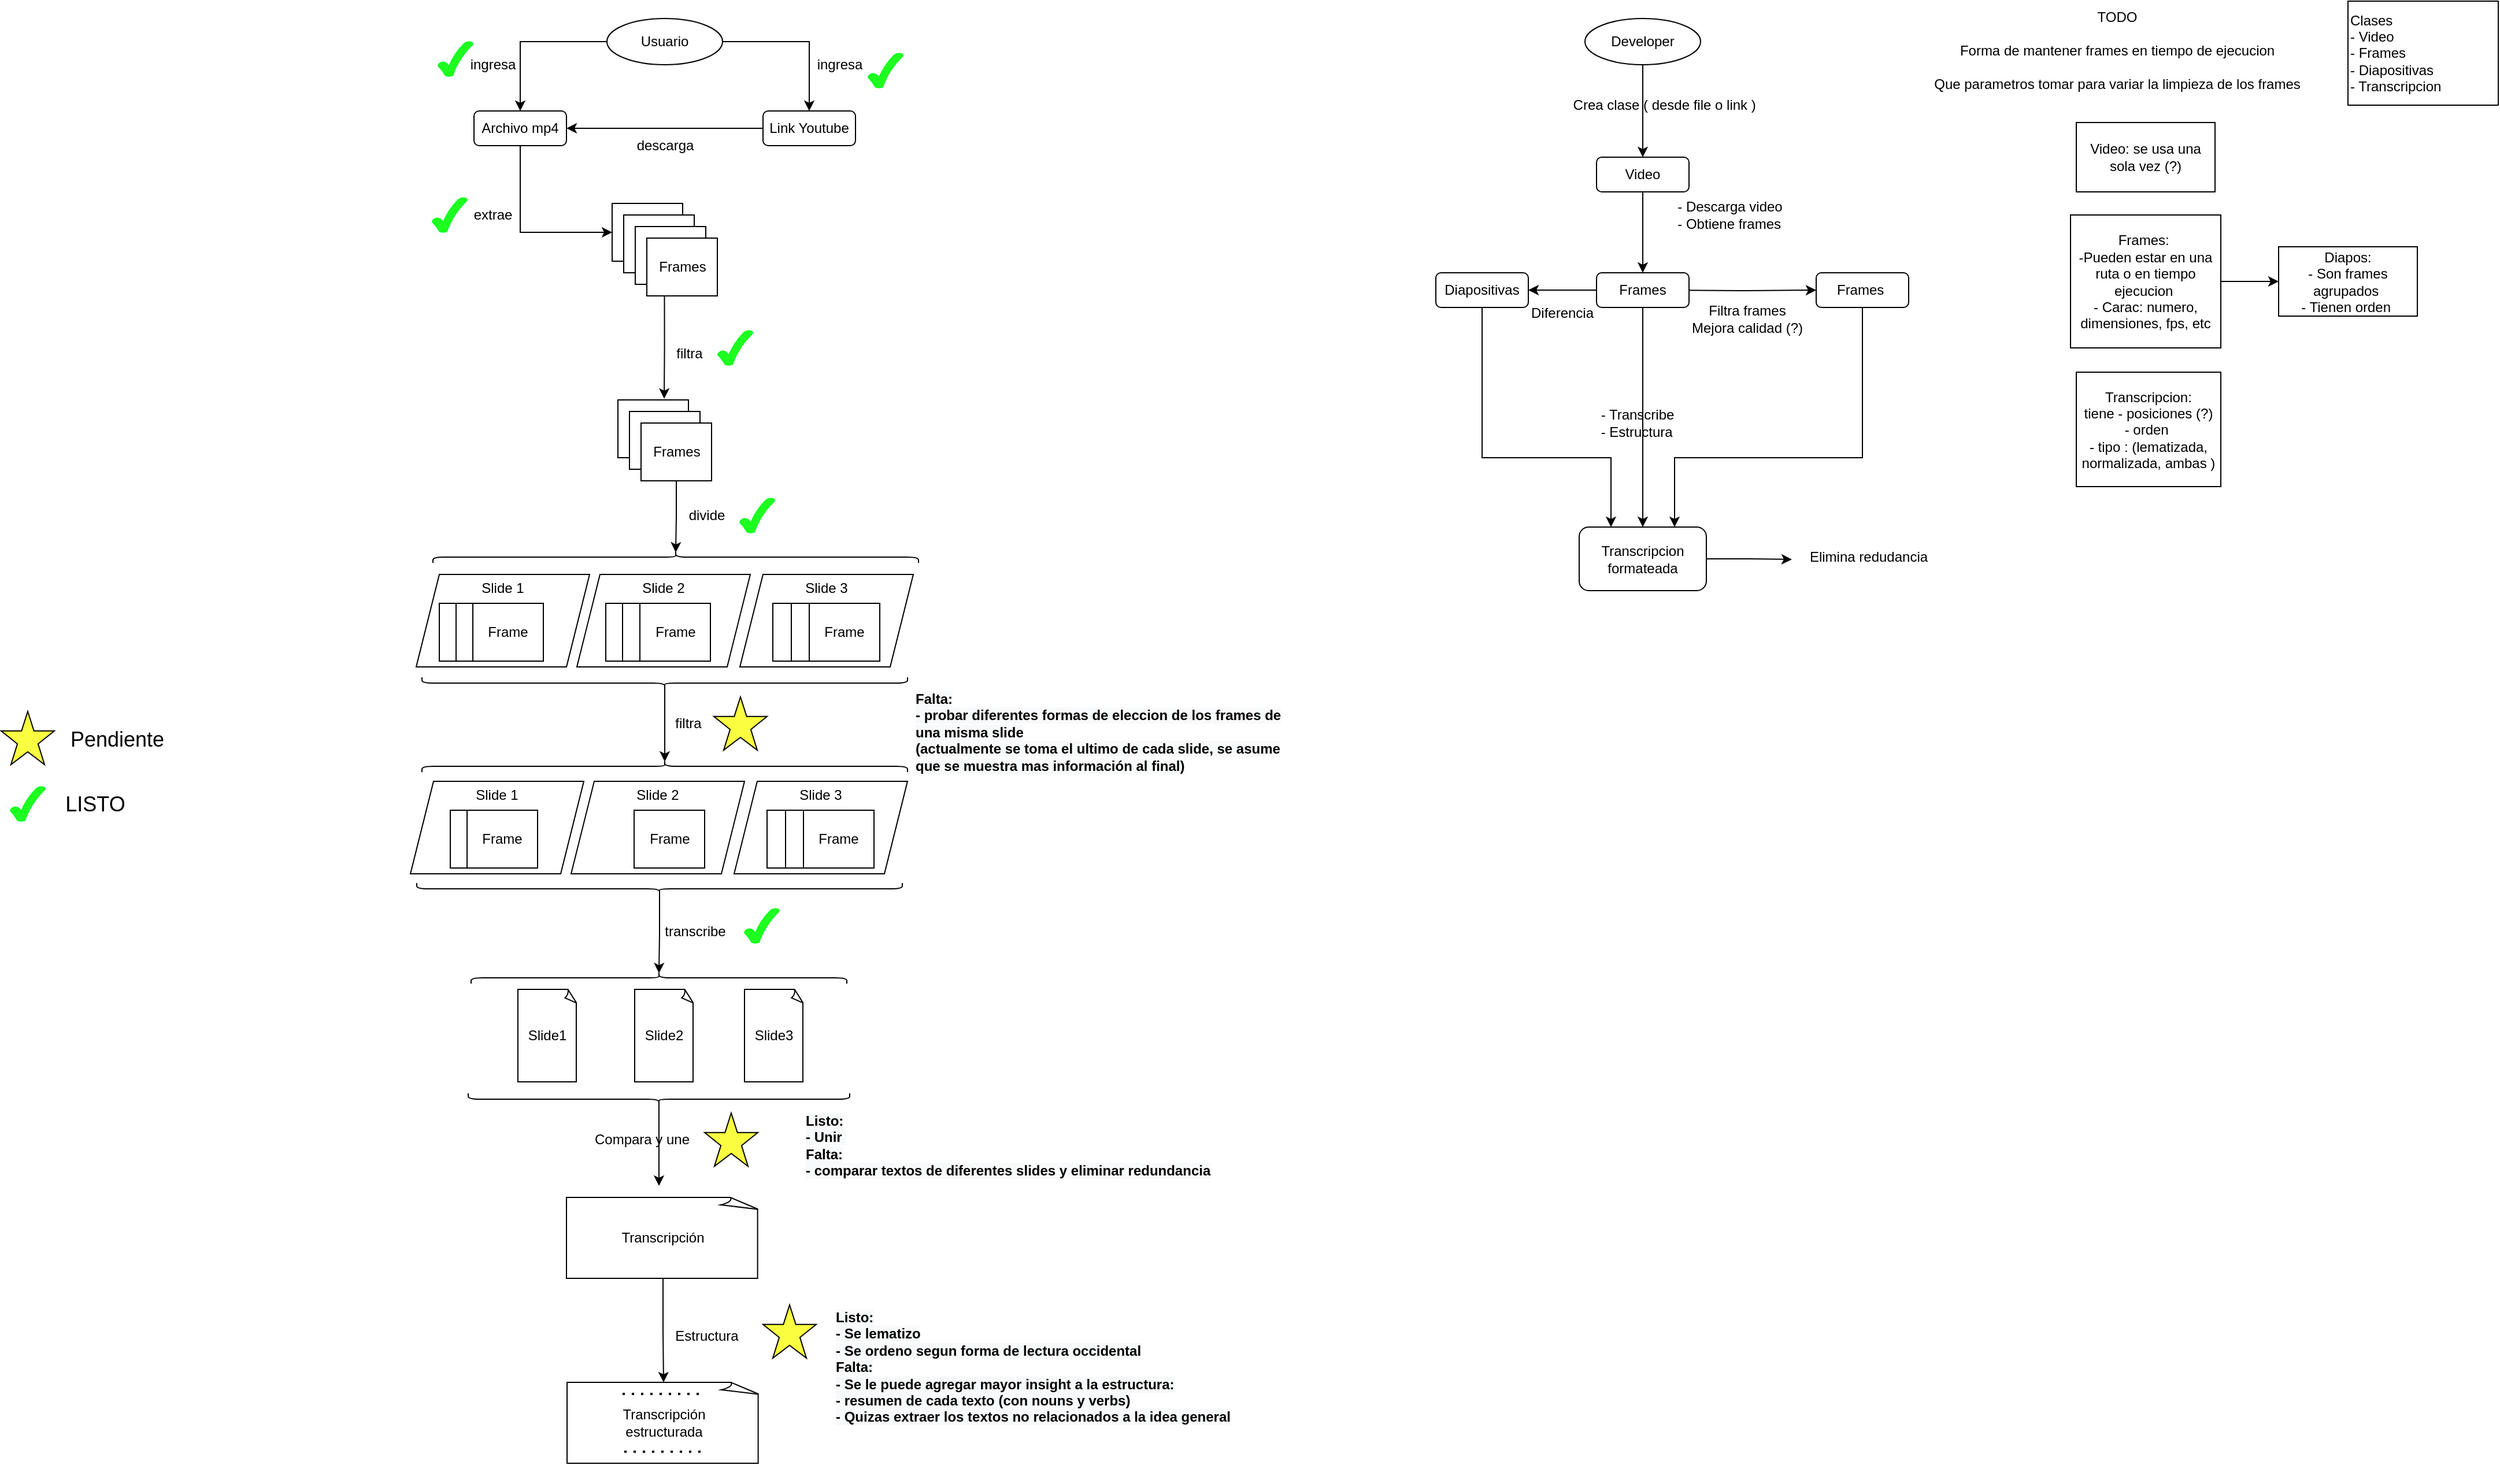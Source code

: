 <mxfile version="20.0.4" type="device"><diagram id="lY2L8Dqwt6Sw2qWBHbSJ" name="Page-1"><mxGraphModel dx="2489" dy="800" grid="1" gridSize="10" guides="1" tooltips="1" connect="1" arrows="1" fold="1" page="1" pageScale="1" pageWidth="827" pageHeight="1169" math="0" shadow="0"><root><mxCell id="0"/><mxCell id="1" parent="0"/><mxCell id="CsPThCFBbrG695YboE_L-19" style="edgeStyle=orthogonalEdgeStyle;rounded=0;orthogonalLoop=1;jettySize=auto;html=1;exitX=0.5;exitY=1;exitDx=0;exitDy=0;entryX=0;entryY=0.5;entryDx=0;entryDy=0;" parent="1" source="CsPThCFBbrG695YboE_L-2" target="CsPThCFBbrG695YboE_L-11" edge="1"><mxGeometry relative="1" as="geometry"/></mxCell><mxCell id="CsPThCFBbrG695YboE_L-2" value="Archivo mp4" style="rounded=1;whiteSpace=wrap;html=1;" parent="1" vertex="1"><mxGeometry x="-161" y="110" width="80" height="30" as="geometry"/></mxCell><mxCell id="CsPThCFBbrG695YboE_L-7" style="edgeStyle=orthogonalEdgeStyle;rounded=0;orthogonalLoop=1;jettySize=auto;html=1;exitX=0;exitY=0.5;exitDx=0;exitDy=0;entryX=1;entryY=0.5;entryDx=0;entryDy=0;" parent="1" source="CsPThCFBbrG695YboE_L-3" target="CsPThCFBbrG695YboE_L-2" edge="1"><mxGeometry relative="1" as="geometry"/></mxCell><mxCell id="CsPThCFBbrG695YboE_L-3" value="Link Youtube" style="rounded=1;whiteSpace=wrap;html=1;" parent="1" vertex="1"><mxGeometry x="89" y="110" width="80" height="30" as="geometry"/></mxCell><mxCell id="CsPThCFBbrG695YboE_L-5" style="edgeStyle=orthogonalEdgeStyle;rounded=0;orthogonalLoop=1;jettySize=auto;html=1;exitX=0;exitY=0.5;exitDx=0;exitDy=0;entryX=0.5;entryY=0;entryDx=0;entryDy=0;" parent="1" source="CsPThCFBbrG695YboE_L-4" target="CsPThCFBbrG695YboE_L-2" edge="1"><mxGeometry relative="1" as="geometry"/></mxCell><mxCell id="CsPThCFBbrG695YboE_L-6" style="edgeStyle=orthogonalEdgeStyle;rounded=0;orthogonalLoop=1;jettySize=auto;html=1;exitX=1;exitY=0.5;exitDx=0;exitDy=0;entryX=0.5;entryY=0;entryDx=0;entryDy=0;" parent="1" source="CsPThCFBbrG695YboE_L-4" target="CsPThCFBbrG695YboE_L-3" edge="1"><mxGeometry relative="1" as="geometry"/></mxCell><mxCell id="CsPThCFBbrG695YboE_L-4" value="Usuario" style="ellipse;whiteSpace=wrap;html=1;" parent="1" vertex="1"><mxGeometry x="-46" y="30" width="100" height="40" as="geometry"/></mxCell><mxCell id="CsPThCFBbrG695YboE_L-8" value="descarga" style="text;html=1;align=center;verticalAlign=middle;resizable=0;points=[];autosize=1;strokeColor=none;fillColor=none;" parent="1" vertex="1"><mxGeometry x="-26" y="130" width="60" height="20" as="geometry"/></mxCell><mxCell id="CsPThCFBbrG695YboE_L-9" value="ingresa" style="text;html=1;align=center;verticalAlign=middle;resizable=0;points=[];autosize=1;strokeColor=none;fillColor=none;" parent="1" vertex="1"><mxGeometry x="-170" y="60" width="50" height="20" as="geometry"/></mxCell><mxCell id="CsPThCFBbrG695YboE_L-10" value="ingresa" style="text;html=1;align=center;verticalAlign=middle;resizable=0;points=[];autosize=1;strokeColor=none;fillColor=none;" parent="1" vertex="1"><mxGeometry x="130" y="60" width="50" height="20" as="geometry"/></mxCell><mxCell id="CsPThCFBbrG695YboE_L-11" value="Frames" style="rounded=0;whiteSpace=wrap;html=1;" parent="1" vertex="1"><mxGeometry x="-41.5" y="190" width="61" height="50" as="geometry"/></mxCell><mxCell id="CsPThCFBbrG695YboE_L-16" value="Frames" style="rounded=0;whiteSpace=wrap;html=1;" parent="1" vertex="1"><mxGeometry x="-31.5" y="200" width="61" height="50" as="geometry"/></mxCell><mxCell id="CsPThCFBbrG695YboE_L-17" value="Frames" style="rounded=0;whiteSpace=wrap;html=1;" parent="1" vertex="1"><mxGeometry x="-21.5" y="210" width="61" height="50" as="geometry"/></mxCell><mxCell id="CsPThCFBbrG695YboE_L-27" style="edgeStyle=orthogonalEdgeStyle;rounded=0;orthogonalLoop=1;jettySize=auto;html=1;exitX=0.25;exitY=1;exitDx=0;exitDy=0;entryX=0.656;entryY=-0.02;entryDx=0;entryDy=0;entryPerimeter=0;" parent="1" source="CsPThCFBbrG695YboE_L-18" target="CsPThCFBbrG695YboE_L-22" edge="1"><mxGeometry relative="1" as="geometry"/></mxCell><mxCell id="CsPThCFBbrG695YboE_L-18" value="Frames" style="rounded=0;whiteSpace=wrap;html=1;" parent="1" vertex="1"><mxGeometry x="-11.5" y="220" width="61" height="50" as="geometry"/></mxCell><mxCell id="CsPThCFBbrG695YboE_L-20" value="extrae" style="text;html=1;align=center;verticalAlign=middle;resizable=0;points=[];autosize=1;strokeColor=none;fillColor=none;" parent="1" vertex="1"><mxGeometry x="-170" y="190" width="50" height="20" as="geometry"/></mxCell><mxCell id="CsPThCFBbrG695YboE_L-22" value="Frames" style="rounded=0;whiteSpace=wrap;html=1;" parent="1" vertex="1"><mxGeometry x="-36.5" y="360" width="61" height="50" as="geometry"/></mxCell><mxCell id="CsPThCFBbrG695YboE_L-23" value="Frames" style="rounded=0;whiteSpace=wrap;html=1;" parent="1" vertex="1"><mxGeometry x="-26.5" y="370" width="61" height="50" as="geometry"/></mxCell><mxCell id="CsPThCFBbrG695YboE_L-49" style="edgeStyle=orthogonalEdgeStyle;rounded=0;orthogonalLoop=1;jettySize=auto;html=1;exitX=0.5;exitY=1;exitDx=0;exitDy=0;entryX=0.1;entryY=0.5;entryDx=0;entryDy=0;entryPerimeter=0;" parent="1" source="CsPThCFBbrG695YboE_L-24" target="CsPThCFBbrG695YboE_L-48" edge="1"><mxGeometry relative="1" as="geometry"/></mxCell><mxCell id="CsPThCFBbrG695YboE_L-24" value="Frames" style="rounded=0;whiteSpace=wrap;html=1;" parent="1" vertex="1"><mxGeometry x="-16.5" y="380" width="61" height="50" as="geometry"/></mxCell><mxCell id="CsPThCFBbrG695YboE_L-28" value="filtra" style="text;html=1;align=center;verticalAlign=middle;resizable=0;points=[];autosize=1;strokeColor=none;fillColor=none;" parent="1" vertex="1"><mxGeometry x="4.5" y="310" width="40" height="20" as="geometry"/></mxCell><mxCell id="CsPThCFBbrG695YboE_L-36" value="Slide 1&lt;br&gt;&lt;br&gt;&lt;br&gt;&lt;br&gt;&lt;br&gt;" style="shape=parallelogram;perimeter=parallelogramPerimeter;whiteSpace=wrap;html=1;fixedSize=1;" parent="1" vertex="1"><mxGeometry x="-211" y="511" width="150" height="80" as="geometry"/></mxCell><mxCell id="CsPThCFBbrG695YboE_L-37" value="Frame" style="rounded=0;whiteSpace=wrap;html=1;" parent="1" vertex="1"><mxGeometry x="-191" y="536" width="61" height="50" as="geometry"/></mxCell><mxCell id="CsPThCFBbrG695YboE_L-38" value="&lt;span&gt;Slide 2&lt;br&gt;&lt;br&gt;&lt;br&gt;&lt;br&gt;&lt;br&gt;&lt;/span&gt;" style="shape=parallelogram;perimeter=parallelogramPerimeter;whiteSpace=wrap;html=1;fixedSize=1;" parent="1" vertex="1"><mxGeometry x="-72" y="511" width="150" height="80" as="geometry"/></mxCell><mxCell id="CsPThCFBbrG695YboE_L-39" value="&lt;span&gt;Slide 3&lt;br&gt;&lt;/span&gt;&lt;br&gt;~&lt;br&gt;&lt;br&gt;&lt;br&gt;" style="shape=parallelogram;perimeter=parallelogramPerimeter;whiteSpace=wrap;html=1;fixedSize=1;" parent="1" vertex="1"><mxGeometry x="69" y="511" width="150" height="80" as="geometry"/></mxCell><mxCell id="CsPThCFBbrG695YboE_L-40" value="Frame" style="rounded=0;whiteSpace=wrap;html=1;" parent="1" vertex="1"><mxGeometry x="-176.5" y="536" width="61" height="50" as="geometry"/></mxCell><mxCell id="CsPThCFBbrG695YboE_L-41" value="Frame" style="rounded=0;whiteSpace=wrap;html=1;" parent="1" vertex="1"><mxGeometry x="-162" y="536" width="61" height="50" as="geometry"/></mxCell><mxCell id="CsPThCFBbrG695YboE_L-42" value="Frame" style="rounded=0;whiteSpace=wrap;html=1;" parent="1" vertex="1"><mxGeometry x="-47" y="536" width="61" height="50" as="geometry"/></mxCell><mxCell id="CsPThCFBbrG695YboE_L-43" value="Frame" style="rounded=0;whiteSpace=wrap;html=1;" parent="1" vertex="1"><mxGeometry x="-32.5" y="536" width="61" height="50" as="geometry"/></mxCell><mxCell id="CsPThCFBbrG695YboE_L-44" value="Frame" style="rounded=0;whiteSpace=wrap;html=1;" parent="1" vertex="1"><mxGeometry x="-17.5" y="536" width="61" height="50" as="geometry"/></mxCell><mxCell id="CsPThCFBbrG695YboE_L-45" value="&lt;br&gt;" style="rounded=0;whiteSpace=wrap;html=1;" parent="1" vertex="1"><mxGeometry x="97.5" y="536" width="61" height="50" as="geometry"/></mxCell><mxCell id="CsPThCFBbrG695YboE_L-46" value="" style="rounded=0;whiteSpace=wrap;html=1;" parent="1" vertex="1"><mxGeometry x="113.5" y="536" width="61" height="50" as="geometry"/></mxCell><mxCell id="CsPThCFBbrG695YboE_L-47" value="Frame" style="rounded=0;whiteSpace=wrap;html=1;" parent="1" vertex="1"><mxGeometry x="129" y="536" width="61" height="50" as="geometry"/></mxCell><mxCell id="CsPThCFBbrG695YboE_L-48" value="" style="shape=curlyBracket;whiteSpace=wrap;html=1;rounded=1;rotation=90;" parent="1" vertex="1"><mxGeometry x="8.5" y="286" width="10" height="420" as="geometry"/></mxCell><mxCell id="CsPThCFBbrG695YboE_L-50" value="divide" style="text;html=1;align=center;verticalAlign=middle;resizable=0;points=[];autosize=1;strokeColor=none;fillColor=none;" parent="1" vertex="1"><mxGeometry x="15" y="450" width="50" height="20" as="geometry"/></mxCell><mxCell id="CsPThCFBbrG695YboE_L-52" value="Slide 1&lt;br&gt;&lt;br&gt;&lt;br&gt;&lt;br&gt;&lt;br&gt;" style="shape=parallelogram;perimeter=parallelogramPerimeter;whiteSpace=wrap;html=1;fixedSize=1;" parent="1" vertex="1"><mxGeometry x="-216" y="690" width="150" height="80" as="geometry"/></mxCell><mxCell id="CsPThCFBbrG695YboE_L-54" value="&lt;span&gt;Slide 2&lt;br&gt;&lt;br&gt;&lt;br&gt;&lt;br&gt;&lt;br&gt;&lt;/span&gt;" style="shape=parallelogram;perimeter=parallelogramPerimeter;whiteSpace=wrap;html=1;fixedSize=1;" parent="1" vertex="1"><mxGeometry x="-77" y="690" width="150" height="80" as="geometry"/></mxCell><mxCell id="CsPThCFBbrG695YboE_L-55" value="&lt;span&gt;Slide 3&lt;br&gt;&lt;/span&gt;&lt;br&gt;~&lt;br&gt;&lt;br&gt;&lt;br&gt;" style="shape=parallelogram;perimeter=parallelogramPerimeter;whiteSpace=wrap;html=1;fixedSize=1;" parent="1" vertex="1"><mxGeometry x="64" y="690" width="150" height="80" as="geometry"/></mxCell><mxCell id="CsPThCFBbrG695YboE_L-56" value="Frame" style="rounded=0;whiteSpace=wrap;html=1;" parent="1" vertex="1"><mxGeometry x="-181.5" y="715" width="61" height="50" as="geometry"/></mxCell><mxCell id="CsPThCFBbrG695YboE_L-57" value="Frame" style="rounded=0;whiteSpace=wrap;html=1;" parent="1" vertex="1"><mxGeometry x="-167" y="715" width="61" height="50" as="geometry"/></mxCell><mxCell id="CsPThCFBbrG695YboE_L-60" value="Frame" style="rounded=0;whiteSpace=wrap;html=1;" parent="1" vertex="1"><mxGeometry x="-22.5" y="715" width="61" height="50" as="geometry"/></mxCell><mxCell id="CsPThCFBbrG695YboE_L-61" value="&lt;br&gt;" style="rounded=0;whiteSpace=wrap;html=1;" parent="1" vertex="1"><mxGeometry x="92.5" y="715" width="61" height="50" as="geometry"/></mxCell><mxCell id="CsPThCFBbrG695YboE_L-62" value="" style="rounded=0;whiteSpace=wrap;html=1;" parent="1" vertex="1"><mxGeometry x="108.5" y="715" width="61" height="50" as="geometry"/></mxCell><mxCell id="CsPThCFBbrG695YboE_L-63" value="Frame" style="rounded=0;whiteSpace=wrap;html=1;" parent="1" vertex="1"><mxGeometry x="124" y="715" width="61" height="50" as="geometry"/></mxCell><mxCell id="CsPThCFBbrG695YboE_L-64" value="" style="shape=curlyBracket;whiteSpace=wrap;html=1;rounded=1;rotation=90;" parent="1" vertex="1"><mxGeometry x="-1" y="467" width="10" height="420" as="geometry"/></mxCell><mxCell id="CsPThCFBbrG695YboE_L-67" style="edgeStyle=orthogonalEdgeStyle;rounded=0;orthogonalLoop=1;jettySize=auto;html=1;exitX=0.1;exitY=0.5;exitDx=0;exitDy=0;exitPerimeter=0;entryX=0.1;entryY=0.5;entryDx=0;entryDy=0;entryPerimeter=0;" parent="1" source="CsPThCFBbrG695YboE_L-65" target="CsPThCFBbrG695YboE_L-64" edge="1"><mxGeometry relative="1" as="geometry"/></mxCell><mxCell id="CsPThCFBbrG695YboE_L-65" value="" style="shape=curlyBracket;whiteSpace=wrap;html=1;rounded=1;rotation=-90;" parent="1" vertex="1"><mxGeometry x="-1" y="395" width="10" height="420" as="geometry"/></mxCell><mxCell id="CsPThCFBbrG695YboE_L-71" value="&lt;span style=&quot;color: rgba(0 , 0 , 0 , 0) ; font-family: monospace ; font-size: 0px&quot;&gt;%3CmxGraphModel%3E%3Croot%3E%3CmxCell%20id%3D%220%22%2F%3E%3CmxCell%20id%3D%221%22%20parent%3D%220%22%2F%3E%3CmxCell%20id%3D%222%22%20value%3D%22filtrar%22%20style%3D%22text%3Bhtml%3D1%3Balign%3Dcenter%3BverticalAlign%3Dmiddle%3Bresizable%3D0%3Bpoints%3D%5B%5D%3Bautosize%3D1%3BstrokeColor%3Dnone%3BfillColor%3Dnone%3B%22%20vertex%3D%221%22%20parent%3D%221%22%3E%3CmxGeometry%20x%3D%22414.5%22%20y%3D%22290%22%20width%3D%2240%22%20height%3D%2220%22%20as%3D%22geometry%22%2F%3E%3C%2FmxCell%3E%3C%2Froot%3E%3C%2FmxGraphModel%3E&lt;/span&gt;" style="text;html=1;align=center;verticalAlign=middle;resizable=0;points=[];autosize=1;strokeColor=none;fillColor=none;" parent="1" vertex="1"><mxGeometry x="30" y="630" width="20" height="20" as="geometry"/></mxCell><mxCell id="CsPThCFBbrG695YboE_L-72" value="filtra" style="text;html=1;align=center;verticalAlign=middle;resizable=0;points=[];autosize=1;strokeColor=none;fillColor=none;" parent="1" vertex="1"><mxGeometry x="4" y="630" width="40" height="20" as="geometry"/></mxCell><mxCell id="CsPThCFBbrG695YboE_L-78" style="edgeStyle=orthogonalEdgeStyle;rounded=0;orthogonalLoop=1;jettySize=auto;html=1;exitX=0.1;exitY=0.5;exitDx=0;exitDy=0;exitPerimeter=0;entryX=0.1;entryY=0.5;entryDx=0;entryDy=0;entryPerimeter=0;" parent="1" source="CsPThCFBbrG695YboE_L-73" target="CsPThCFBbrG695YboE_L-77" edge="1"><mxGeometry relative="1" as="geometry"/></mxCell><mxCell id="CsPThCFBbrG695YboE_L-73" value="" style="shape=curlyBracket;whiteSpace=wrap;html=1;rounded=1;rotation=-90;" parent="1" vertex="1"><mxGeometry x="-5.5" y="573" width="10" height="420" as="geometry"/></mxCell><mxCell id="CsPThCFBbrG695YboE_L-74" value="Slide1" style="whiteSpace=wrap;html=1;shape=mxgraph.basic.document" parent="1" vertex="1"><mxGeometry x="-123" y="870" width="51" height="80" as="geometry"/></mxCell><mxCell id="CsPThCFBbrG695YboE_L-75" value="Slide2" style="whiteSpace=wrap;html=1;shape=mxgraph.basic.document" parent="1" vertex="1"><mxGeometry x="-22" y="870" width="51" height="80" as="geometry"/></mxCell><mxCell id="CsPThCFBbrG695YboE_L-76" value="Slide3" style="whiteSpace=wrap;html=1;shape=mxgraph.basic.document" parent="1" vertex="1"><mxGeometry x="73" y="870" width="51" height="80" as="geometry"/></mxCell><mxCell id="CsPThCFBbrG695YboE_L-77" value="" style="shape=curlyBracket;whiteSpace=wrap;html=1;rounded=1;rotation=90;" parent="1" vertex="1"><mxGeometry x="-6" y="697.5" width="10" height="325" as="geometry"/></mxCell><mxCell id="CsPThCFBbrG695YboE_L-79" value="transcribe" style="text;html=1;align=center;verticalAlign=middle;resizable=0;points=[];autosize=1;strokeColor=none;fillColor=none;" parent="1" vertex="1"><mxGeometry x="-5" y="810" width="70" height="20" as="geometry"/></mxCell><mxCell id="CsPThCFBbrG695YboE_L-83" style="edgeStyle=orthogonalEdgeStyle;rounded=0;orthogonalLoop=1;jettySize=auto;html=1;exitX=0.1;exitY=0.5;exitDx=0;exitDy=0;exitPerimeter=0;" parent="1" source="CsPThCFBbrG695YboE_L-80" edge="1"><mxGeometry relative="1" as="geometry"><mxPoint x="-1" y="1040" as="targetPoint"/></mxGeometry></mxCell><mxCell id="CsPThCFBbrG695YboE_L-80" value="" style="shape=curlyBracket;whiteSpace=wrap;html=1;rounded=1;rotation=-90;" parent="1" vertex="1"><mxGeometry x="-6" y="800" width="10" height="330" as="geometry"/></mxCell><mxCell id="CsPThCFBbrG695YboE_L-84" value="Compara y une" style="text;html=1;align=center;verticalAlign=middle;resizable=0;points=[];autosize=1;strokeColor=none;fillColor=none;" parent="1" vertex="1"><mxGeometry x="-66.5" y="990" width="100" height="20" as="geometry"/></mxCell><mxCell id="CsPThCFBbrG695YboE_L-90" style="edgeStyle=orthogonalEdgeStyle;rounded=0;orthogonalLoop=1;jettySize=auto;html=1;exitX=0.5;exitY=1;exitDx=0;exitDy=0;exitPerimeter=0;" parent="1" source="CsPThCFBbrG695YboE_L-87" target="CsPThCFBbrG695YboE_L-89" edge="1"><mxGeometry relative="1" as="geometry"/></mxCell><mxCell id="CsPThCFBbrG695YboE_L-87" value="Transcripción" style="whiteSpace=wrap;html=1;shape=mxgraph.basic.document" parent="1" vertex="1"><mxGeometry x="-81" y="1050" width="167" height="70" as="geometry"/></mxCell><mxCell id="CsPThCFBbrG695YboE_L-88" value="Estructura" style="text;html=1;align=center;verticalAlign=middle;resizable=0;points=[];autosize=1;strokeColor=none;fillColor=none;" parent="1" vertex="1"><mxGeometry x="5" y="1160" width="70" height="20" as="geometry"/></mxCell><mxCell id="CsPThCFBbrG695YboE_L-89" value="Transcripción&lt;br&gt;estructurada" style="whiteSpace=wrap;html=1;shape=mxgraph.basic.document" parent="1" vertex="1"><mxGeometry x="-80.5" y="1210" width="167" height="70" as="geometry"/></mxCell><mxCell id="CsPThCFBbrG695YboE_L-92" value="" style="endArrow=none;dashed=1;html=1;dashPattern=1 3;strokeWidth=2;rounded=0;" parent="1" edge="1"><mxGeometry width="50" height="50" relative="1" as="geometry"><mxPoint x="-32.5" y="1220" as="sourcePoint"/><mxPoint x="37.5" y="1220" as="targetPoint"/></mxGeometry></mxCell><mxCell id="CsPThCFBbrG695YboE_L-93" value="" style="endArrow=none;dashed=1;html=1;dashPattern=1 3;strokeWidth=2;rounded=0;" parent="1" edge="1"><mxGeometry width="50" height="50" relative="1" as="geometry"><mxPoint x="-31" y="1270" as="sourcePoint"/><mxPoint x="39" y="1270" as="targetPoint"/></mxGeometry></mxCell><mxCell id="RO1w3Dlw9neQbP7xLVaE-4" value="" style="verticalLabelPosition=bottom;verticalAlign=top;html=1;shape=mxgraph.basic.tick;fillColor=#1FFF1F;strokeColor=#0FFF1F;" parent="1" vertex="1"><mxGeometry x="-562" y="694.5" width="30" height="30" as="geometry"/></mxCell><mxCell id="RO1w3Dlw9neQbP7xLVaE-6" value="" style="verticalLabelPosition=bottom;verticalAlign=top;html=1;shape=mxgraph.basic.tick;fillColor=#1FFF1F;strokeColor=#0FFF1F;" parent="1" vertex="1"><mxGeometry x="-192" y="50" width="30" height="30" as="geometry"/></mxCell><mxCell id="RO1w3Dlw9neQbP7xLVaE-7" value="" style="verticalLabelPosition=bottom;verticalAlign=top;html=1;shape=mxgraph.basic.tick;fillColor=#1FFF1F;strokeColor=#0FFF1F;" parent="1" vertex="1"><mxGeometry x="180" y="60" width="30" height="30" as="geometry"/></mxCell><mxCell id="RO1w3Dlw9neQbP7xLVaE-8" value="" style="verticalLabelPosition=bottom;verticalAlign=top;html=1;shape=mxgraph.basic.tick;fillColor=#1FFF1F;strokeColor=#0FFF1F;" parent="1" vertex="1"><mxGeometry x="-197" y="185" width="30" height="30" as="geometry"/></mxCell><mxCell id="RO1w3Dlw9neQbP7xLVaE-9" value="" style="verticalLabelPosition=bottom;verticalAlign=top;html=1;shape=mxgraph.basic.tick;fillColor=#1FFF1F;strokeColor=#0FFF1F;" parent="1" vertex="1"><mxGeometry x="50" y="300" width="30" height="30" as="geometry"/></mxCell><mxCell id="RO1w3Dlw9neQbP7xLVaE-10" value="" style="verticalLabelPosition=bottom;verticalAlign=top;html=1;shape=mxgraph.basic.tick;fillColor=#1FFF1F;strokeColor=#0FFF1F;" parent="1" vertex="1"><mxGeometry x="69" y="445" width="30" height="30" as="geometry"/></mxCell><mxCell id="nCp5nltPQEopbxxUBhLR-1" value="" style="verticalLabelPosition=bottom;verticalAlign=top;html=1;shape=mxgraph.basic.tick;fillColor=#1FFF1F;strokeColor=#0FFF1F;" parent="1" vertex="1"><mxGeometry x="73" y="800" width="30" height="30" as="geometry"/></mxCell><mxCell id="nCp5nltPQEopbxxUBhLR-4" value="" style="verticalLabelPosition=bottom;verticalAlign=top;html=1;shape=mxgraph.basic.star;fillColor=#F9FF40;" parent="1" vertex="1"><mxGeometry x="46.5" y="617" width="46" height="46" as="geometry"/></mxCell><mxCell id="nCp5nltPQEopbxxUBhLR-5" value="&lt;font style=&quot;font-size: 18px;&quot;&gt;LISTO&lt;/font&gt;" style="text;html=1;align=center;verticalAlign=middle;resizable=0;points=[];autosize=1;strokeColor=none;fillColor=none;" parent="1" vertex="1"><mxGeometry x="-524" y="699.5" width="70" height="20" as="geometry"/></mxCell><mxCell id="nCp5nltPQEopbxxUBhLR-6" value="" style="verticalLabelPosition=bottom;verticalAlign=top;html=1;shape=mxgraph.basic.star;fillColor=#F9FF40;" parent="1" vertex="1"><mxGeometry x="-570" y="629.5" width="46" height="46" as="geometry"/></mxCell><mxCell id="nCp5nltPQEopbxxUBhLR-7" value="&lt;div style=&quot;text-align: center;&quot;&gt;Pendiente&lt;/div&gt;" style="text;whiteSpace=wrap;html=1;fontSize=18;" parent="1" vertex="1"><mxGeometry x="-512" y="637" width="80" height="40" as="geometry"/></mxCell><mxCell id="YDrbyTfyRsVqhVEIsotK-3" value="" style="verticalLabelPosition=bottom;verticalAlign=top;html=1;shape=mxgraph.basic.star;fillColor=#F9FF40;" parent="1" vertex="1"><mxGeometry x="89" y="1143" width="46" height="46" as="geometry"/></mxCell><mxCell id="YDrbyTfyRsVqhVEIsotK-4" value="" style="verticalLabelPosition=bottom;verticalAlign=top;html=1;shape=mxgraph.basic.star;fillColor=#F9FF40;" parent="1" vertex="1"><mxGeometry x="38.5" y="977" width="46" height="46" as="geometry"/></mxCell><mxCell id="YDrbyTfyRsVqhVEIsotK-6" value="&lt;b style=&quot;color: rgb(0, 0, 0); font-family: Helvetica; font-size: 12px; font-style: normal; font-variant-ligatures: normal; font-variant-caps: normal; letter-spacing: normal; orphans: 2; text-align: center; text-indent: 0px; text-transform: none; widows: 2; word-spacing: 0px; -webkit-text-stroke-width: 0px; background-color: rgb(248, 249, 250); text-decoration-thickness: initial; text-decoration-style: initial; text-decoration-color: initial;&quot;&gt;&lt;b&gt;Listo:&lt;br&gt;- Se lematizo&lt;br&gt;- Se ordeno segun forma de lectura occidental&lt;br&gt;Falta:&lt;br&gt;- Se le puede agregar mayor insight a la estructura:&lt;br&gt;- resumen de cada texto (con nouns y verbs)&lt;br&gt;- Quizas extraer los textos no relacionados a la idea general&lt;br&gt;&lt;/b&gt;&lt;/b&gt;" style="text;whiteSpace=wrap;html=1;" parent="1" vertex="1"><mxGeometry x="150" y="1140" width="480" height="30" as="geometry"/></mxCell><mxCell id="YDrbyTfyRsVqhVEIsotK-8" value="&lt;b style=&quot;color: rgb(0, 0, 0); font-family: Helvetica; font-size: 12px; font-style: normal; font-variant-ligatures: normal; font-variant-caps: normal; letter-spacing: normal; orphans: 2; text-align: center; text-indent: 0px; text-transform: none; widows: 2; word-spacing: 0px; -webkit-text-stroke-width: 0px; background-color: rgb(248, 249, 250); text-decoration-thickness: initial; text-decoration-style: initial; text-decoration-color: initial;&quot;&gt;Listo:&lt;br&gt;&lt;/b&gt;&lt;b style=&quot;color: rgb(0, 0, 0); font-family: Helvetica; font-size: 12px; font-style: normal; font-variant-ligatures: normal; font-variant-caps: normal; letter-spacing: normal; orphans: 2; text-align: center; text-indent: 0px; text-transform: none; widows: 2; word-spacing: 0px; -webkit-text-stroke-width: 0px; background-color: rgb(248, 249, 250); text-decoration-thickness: initial; text-decoration-style: initial; text-decoration-color: initial;&quot;&gt;- Unir&amp;nbsp;&lt;br&gt;&lt;b&gt;Falta:&lt;br&gt;- comparar textos de diferentes slides y eliminar redundancia&lt;br&gt;&lt;/b&gt;&lt;/b&gt;" style="text;whiteSpace=wrap;html=1;" parent="1" vertex="1"><mxGeometry x="124" y="970" width="416" height="60" as="geometry"/></mxCell><mxCell id="YDrbyTfyRsVqhVEIsotK-9" value="&lt;b style=&quot;color: rgb(0, 0, 0); font-family: Helvetica; font-size: 12px; font-style: normal; font-variant-ligatures: normal; font-variant-caps: normal; letter-spacing: normal; orphans: 2; text-indent: 0px; text-transform: none; widows: 2; word-spacing: 0px; -webkit-text-stroke-width: 0px; text-decoration-thickness: initial; text-decoration-style: initial; text-decoration-color: initial; text-align: center; background-color: rgb(248, 249, 250);&quot;&gt;&lt;b&gt;Falta:&lt;br&gt;- probar diferentes formas de eleccion de los frames de una misma slide&lt;br&gt;(actualmente se toma el ultimo de cada slide, se asume que se muestra mas información al final)&lt;br&gt;&lt;/b&gt;&lt;/b&gt;" style="text;whiteSpace=wrap;html=1;" parent="1" vertex="1"><mxGeometry x="219" y="605" width="340" height="70" as="geometry"/></mxCell><mxCell id="SiWx3s5bJbi6HsYl3i68-2" style="edgeStyle=orthogonalEdgeStyle;rounded=0;orthogonalLoop=1;jettySize=auto;html=1;exitX=0.5;exitY=1;exitDx=0;exitDy=0;entryX=0.5;entryY=0;entryDx=0;entryDy=0;" parent="1" source="SiWx3s5bJbi6HsYl3i68-1" target="SiWx3s5bJbi6HsYl3i68-4" edge="1"><mxGeometry relative="1" as="geometry"><mxPoint x="840" y="100" as="targetPoint"/></mxGeometry></mxCell><mxCell id="SiWx3s5bJbi6HsYl3i68-1" value="Developer" style="ellipse;whiteSpace=wrap;html=1;" parent="1" vertex="1"><mxGeometry x="800" y="30" width="100" height="40" as="geometry"/></mxCell><mxCell id="SiWx3s5bJbi6HsYl3i68-3" value="Crea clase ( desde file o link )&amp;nbsp;" style="text;html=1;align=center;verticalAlign=middle;resizable=0;points=[];autosize=1;strokeColor=none;fillColor=none;" parent="1" vertex="1"><mxGeometry x="780" y="90" width="180" height="30" as="geometry"/></mxCell><mxCell id="SiWx3s5bJbi6HsYl3i68-9" style="edgeStyle=orthogonalEdgeStyle;rounded=0;orthogonalLoop=1;jettySize=auto;html=1;exitX=0.5;exitY=1;exitDx=0;exitDy=0;entryX=0.5;entryY=0;entryDx=0;entryDy=0;" parent="1" source="SiWx3s5bJbi6HsYl3i68-4" target="SiWx3s5bJbi6HsYl3i68-10" edge="1"><mxGeometry relative="1" as="geometry"><mxPoint x="850" y="250" as="targetPoint"/></mxGeometry></mxCell><mxCell id="SiWx3s5bJbi6HsYl3i68-4" value="Video" style="rounded=1;whiteSpace=wrap;html=1;" parent="1" vertex="1"><mxGeometry x="810" y="150" width="80" height="30" as="geometry"/></mxCell><mxCell id="SiWx3s5bJbi6HsYl3i68-7" value="&lt;div style=&quot;text-align: left;&quot;&gt;&lt;span style=&quot;background-color: initial;&quot;&gt;- Descarga video&lt;/span&gt;&lt;/div&gt;&lt;div style=&quot;text-align: left;&quot;&gt;&lt;span style=&quot;background-color: initial;&quot;&gt;- Obtiene frames&lt;/span&gt;&lt;/div&gt;" style="text;html=1;align=center;verticalAlign=middle;resizable=0;points=[];autosize=1;strokeColor=none;fillColor=none;" parent="1" vertex="1"><mxGeometry x="870" y="180" width="110" height="40" as="geometry"/></mxCell><mxCell id="SiWx3s5bJbi6HsYl3i68-8" value="TODO&lt;br&gt;&lt;br&gt;Forma de mantener frames en tiempo de ejecucion&lt;br&gt;&lt;br&gt;Que parametros tomar para variar la limpieza de los frames&lt;br&gt;&lt;br&gt;" style="text;html=1;align=center;verticalAlign=middle;resizable=0;points=[];autosize=1;strokeColor=none;fillColor=none;" parent="1" vertex="1"><mxGeometry x="1090" y="15" width="340" height="100" as="geometry"/></mxCell><mxCell id="SiWx3s5bJbi6HsYl3i68-17" style="edgeStyle=orthogonalEdgeStyle;rounded=0;orthogonalLoop=1;jettySize=auto;html=1;exitX=0;exitY=0.5;exitDx=0;exitDy=0;entryX=1;entryY=0.5;entryDx=0;entryDy=0;" parent="1" source="SiWx3s5bJbi6HsYl3i68-10" target="SiWx3s5bJbi6HsYl3i68-16" edge="1"><mxGeometry relative="1" as="geometry"/></mxCell><mxCell id="SiWx3s5bJbi6HsYl3i68-23" style="edgeStyle=orthogonalEdgeStyle;rounded=0;orthogonalLoop=1;jettySize=auto;html=1;exitX=1;exitY=0.5;exitDx=0;exitDy=0;entryX=0;entryY=0.5;entryDx=0;entryDy=0;" parent="1" target="9p00Ootfzjpj4iNoHTeA-2" edge="1"><mxGeometry relative="1" as="geometry"><mxPoint x="870" y="265" as="sourcePoint"/></mxGeometry></mxCell><mxCell id="9p00Ootfzjpj4iNoHTeA-1" style="edgeStyle=orthogonalEdgeStyle;rounded=0;orthogonalLoop=1;jettySize=auto;html=1;exitX=0.5;exitY=1;exitDx=0;exitDy=0;entryX=0.5;entryY=0;entryDx=0;entryDy=0;" edge="1" parent="1" source="SiWx3s5bJbi6HsYl3i68-10" target="SiWx3s5bJbi6HsYl3i68-19"><mxGeometry relative="1" as="geometry"/></mxCell><mxCell id="SiWx3s5bJbi6HsYl3i68-10" value="Frames" style="rounded=1;whiteSpace=wrap;html=1;" parent="1" vertex="1"><mxGeometry x="810" y="250" width="80" height="30" as="geometry"/></mxCell><mxCell id="SiWx3s5bJbi6HsYl3i68-13" value="Filtra frames&lt;br&gt;Mejora calidad (?)" style="text;html=1;align=center;verticalAlign=middle;resizable=0;points=[];autosize=1;strokeColor=none;fillColor=none;" parent="1" vertex="1"><mxGeometry x="880" y="270" width="120" height="40" as="geometry"/></mxCell><mxCell id="SiWx3s5bJbi6HsYl3i68-20" style="edgeStyle=orthogonalEdgeStyle;rounded=0;orthogonalLoop=1;jettySize=auto;html=1;exitX=0.5;exitY=1;exitDx=0;exitDy=0;entryX=0.25;entryY=0;entryDx=0;entryDy=0;" parent="1" source="SiWx3s5bJbi6HsYl3i68-16" target="SiWx3s5bJbi6HsYl3i68-19" edge="1"><mxGeometry relative="1" as="geometry"><Array as="points"><mxPoint x="711" y="410"/><mxPoint x="823" y="410"/></Array></mxGeometry></mxCell><mxCell id="SiWx3s5bJbi6HsYl3i68-16" value="Diapositivas" style="rounded=1;whiteSpace=wrap;html=1;" parent="1" vertex="1"><mxGeometry x="671" y="250" width="80" height="30" as="geometry"/></mxCell><mxCell id="SiWx3s5bJbi6HsYl3i68-18" value="Diferencia" style="text;html=1;align=center;verticalAlign=middle;resizable=0;points=[];autosize=1;strokeColor=none;fillColor=none;" parent="1" vertex="1"><mxGeometry x="740" y="270" width="80" height="30" as="geometry"/></mxCell><mxCell id="SiWx3s5bJbi6HsYl3i68-25" style="edgeStyle=orthogonalEdgeStyle;rounded=0;orthogonalLoop=1;jettySize=auto;html=1;exitX=1;exitY=0.5;exitDx=0;exitDy=0;entryX=-0.008;entryY=0.567;entryDx=0;entryDy=0;entryPerimeter=0;" parent="1" source="SiWx3s5bJbi6HsYl3i68-19" target="SiWx3s5bJbi6HsYl3i68-24" edge="1"><mxGeometry relative="1" as="geometry"/></mxCell><mxCell id="SiWx3s5bJbi6HsYl3i68-19" value="Transcripcion formateada" style="rounded=1;whiteSpace=wrap;html=1;" parent="1" vertex="1"><mxGeometry x="795" y="470" width="110" height="55" as="geometry"/></mxCell><mxCell id="SiWx3s5bJbi6HsYl3i68-21" value="&lt;div style=&quot;text-align: left;&quot;&gt;&lt;span style=&quot;background-color: initial;&quot;&gt;- Transcribe&lt;/span&gt;&lt;/div&gt;&lt;div style=&quot;text-align: left;&quot;&gt;&lt;span style=&quot;background-color: initial;&quot;&gt;- Estructura&lt;/span&gt;&lt;/div&gt;" style="text;html=1;align=center;verticalAlign=middle;resizable=0;points=[];autosize=1;strokeColor=none;fillColor=none;" parent="1" vertex="1"><mxGeometry x="800" y="360" width="90" height="40" as="geometry"/></mxCell><mxCell id="SiWx3s5bJbi6HsYl3i68-24" value="Elimina redudancia" style="text;html=1;align=center;verticalAlign=middle;resizable=0;points=[];autosize=1;strokeColor=none;fillColor=none;" parent="1" vertex="1"><mxGeometry x="980" y="481" width="130" height="30" as="geometry"/></mxCell><mxCell id="SiWx3s5bJbi6HsYl3i68-26" value="Clases&amp;nbsp;&lt;br&gt;- Video&lt;br&gt;- Frames&lt;br&gt;- Diapositivas&lt;br&gt;- Transcripcion" style="whiteSpace=wrap;html=1;align=left;" parent="1" vertex="1"><mxGeometry x="1460" y="15" width="130" height="90" as="geometry"/></mxCell><mxCell id="SiWx3s5bJbi6HsYl3i68-27" value="Video: se usa una sola vez (?)" style="whiteSpace=wrap;html=1;" parent="1" vertex="1"><mxGeometry x="1225" y="120" width="120" height="60" as="geometry"/></mxCell><mxCell id="SiWx3s5bJbi6HsYl3i68-30" style="edgeStyle=orthogonalEdgeStyle;rounded=0;orthogonalLoop=1;jettySize=auto;html=1;exitX=1;exitY=0.5;exitDx=0;exitDy=0;entryX=0;entryY=0.5;entryDx=0;entryDy=0;" parent="1" source="SiWx3s5bJbi6HsYl3i68-28" target="SiWx3s5bJbi6HsYl3i68-29" edge="1"><mxGeometry relative="1" as="geometry"/></mxCell><mxCell id="SiWx3s5bJbi6HsYl3i68-28" value="Frames:&amp;nbsp;&lt;br&gt;-Pueden estar en una ruta o en tiempo ejecucion&amp;nbsp;&lt;br&gt;- Carac: numero, dimensiones, fps, etc" style="whiteSpace=wrap;html=1;" parent="1" vertex="1"><mxGeometry x="1220" y="200" width="130" height="115" as="geometry"/></mxCell><mxCell id="SiWx3s5bJbi6HsYl3i68-29" value="Diapos:&lt;br&gt;- Son frames agrupados&amp;nbsp;&lt;br&gt;- Tienen orden&amp;nbsp;" style="whiteSpace=wrap;html=1;" parent="1" vertex="1"><mxGeometry x="1400" y="227.5" width="120" height="60" as="geometry"/></mxCell><mxCell id="SiWx3s5bJbi6HsYl3i68-31" value="Transcripcion:&lt;br&gt;tiene - posiciones (?)&lt;br&gt;- orden&amp;nbsp;&lt;br&gt;- tipo : (lematizada, normalizada, ambas )&lt;br&gt;" style="whiteSpace=wrap;html=1;" parent="1" vertex="1"><mxGeometry x="1225" y="336" width="125" height="99" as="geometry"/></mxCell><mxCell id="9p00Ootfzjpj4iNoHTeA-3" style="edgeStyle=orthogonalEdgeStyle;rounded=0;orthogonalLoop=1;jettySize=auto;html=1;entryX=0.75;entryY=0;entryDx=0;entryDy=0;exitX=0.5;exitY=1;exitDx=0;exitDy=0;" edge="1" parent="1" source="9p00Ootfzjpj4iNoHTeA-2" target="SiWx3s5bJbi6HsYl3i68-19"><mxGeometry relative="1" as="geometry"><mxPoint x="1030" y="330" as="sourcePoint"/><Array as="points"><mxPoint x="1040" y="410"/><mxPoint x="878" y="410"/></Array></mxGeometry></mxCell><mxCell id="9p00Ootfzjpj4iNoHTeA-2" value="Frames&amp;nbsp;" style="rounded=1;whiteSpace=wrap;html=1;" vertex="1" parent="1"><mxGeometry x="1000" y="250" width="80" height="30" as="geometry"/></mxCell></root></mxGraphModel></diagram></mxfile>